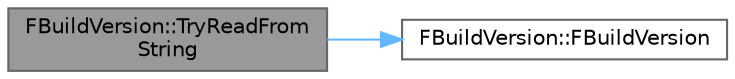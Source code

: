 digraph "FBuildVersion::TryReadFromString"
{
 // INTERACTIVE_SVG=YES
 // LATEX_PDF_SIZE
  bgcolor="transparent";
  edge [fontname=Helvetica,fontsize=10,labelfontname=Helvetica,labelfontsize=10];
  node [fontname=Helvetica,fontsize=10,shape=box,height=0.2,width=0.4];
  rankdir="LR";
  Node1 [id="Node000001",label="FBuildVersion::TryReadFrom\lString",height=0.2,width=0.4,color="gray40", fillcolor="grey60", style="filled", fontcolor="black",tooltip="Try to read version info from data stored in a string."];
  Node1 -> Node2 [id="edge1_Node000001_Node000002",color="steelblue1",style="solid",tooltip=" "];
  Node2 [id="Node000002",label="FBuildVersion::FBuildVersion",height=0.2,width=0.4,color="grey40", fillcolor="white", style="filled",URL="$de/d1c/classFBuildVersion.html#a97f7868b6f561ec88d95ddb67ada32c6",tooltip="Default constructor."];
}
